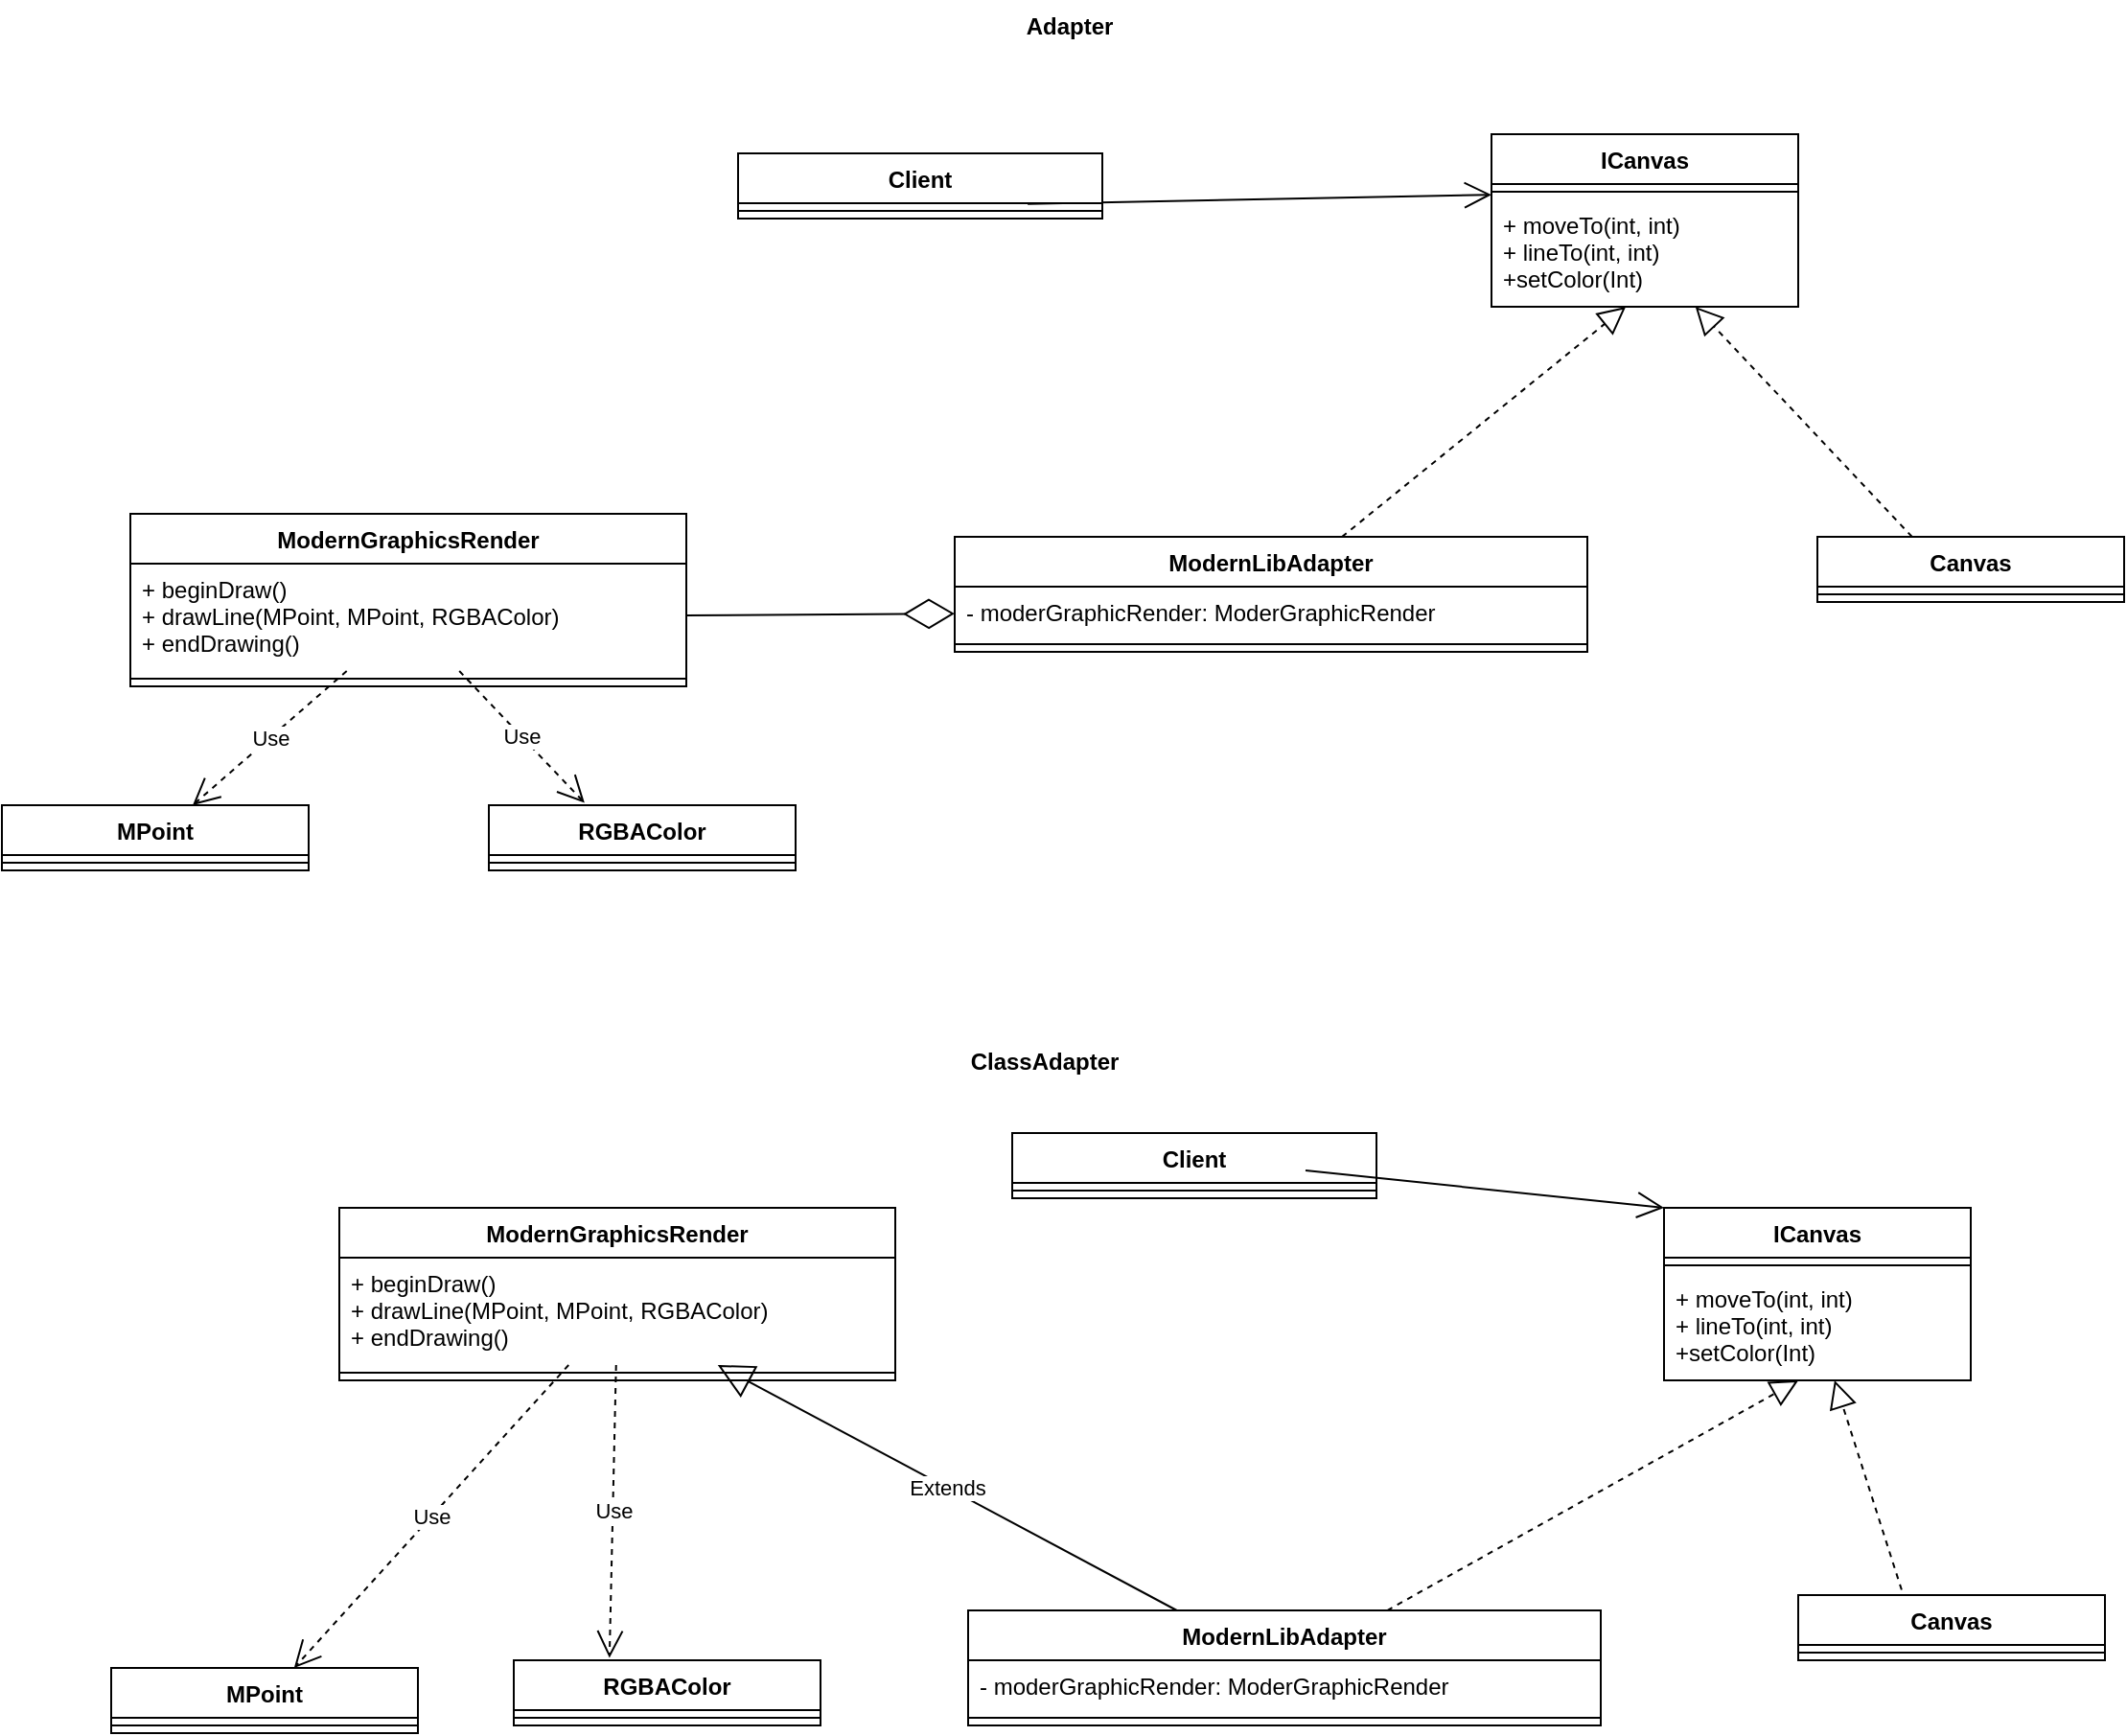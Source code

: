 <mxfile version="13.6.4" type="device"><diagram id="C5RBs43oDa-KdzZeNtuy" name="Page-1"><mxGraphModel dx="2003" dy="1832" grid="1" gridSize="10" guides="1" tooltips="1" connect="1" arrows="1" fold="1" page="1" pageScale="1" pageWidth="827" pageHeight="1169" math="0" shadow="0"><root><mxCell id="WIyWlLk6GJQsqaUBKTNV-0"/><mxCell id="WIyWlLk6GJQsqaUBKTNV-1" parent="WIyWlLk6GJQsqaUBKTNV-0"/><mxCell id="Ew-gWW1gc3b93d69ja5k-5" value="ModernLibAdapter" style="swimlane;fontStyle=1;align=center;verticalAlign=top;childLayout=stackLayout;horizontal=1;startSize=26;horizontalStack=0;resizeParent=1;resizeParentMax=0;resizeLast=0;collapsible=1;marginBottom=0;" vertex="1" parent="WIyWlLk6GJQsqaUBKTNV-1"><mxGeometry x="-330" y="240" width="330" height="60" as="geometry"/></mxCell><mxCell id="Ew-gWW1gc3b93d69ja5k-6" value="- moderGraphicRender: ModerGraphicRender&#xA;" style="text;strokeColor=none;fillColor=none;align=left;verticalAlign=top;spacingLeft=4;spacingRight=4;overflow=hidden;rotatable=0;points=[[0,0.5],[1,0.5]];portConstraint=eastwest;" vertex="1" parent="Ew-gWW1gc3b93d69ja5k-5"><mxGeometry y="26" width="330" height="26" as="geometry"/></mxCell><mxCell id="Ew-gWW1gc3b93d69ja5k-7" value="" style="line;strokeWidth=1;fillColor=none;align=left;verticalAlign=middle;spacingTop=-1;spacingLeft=3;spacingRight=3;rotatable=0;labelPosition=right;points=[];portConstraint=eastwest;" vertex="1" parent="Ew-gWW1gc3b93d69ja5k-5"><mxGeometry y="52" width="330" height="8" as="geometry"/></mxCell><mxCell id="Ew-gWW1gc3b93d69ja5k-13" value="" style="endArrow=block;dashed=1;endFill=0;endSize=12;html=1;entryX=0.438;entryY=1;entryDx=0;entryDy=0;entryPerimeter=0;" edge="1" parent="WIyWlLk6GJQsqaUBKTNV-1" source="Ew-gWW1gc3b93d69ja5k-5" target="Ew-gWW1gc3b93d69ja5k-12"><mxGeometry width="160" relative="1" as="geometry"><mxPoint x="-170" y="210" as="sourcePoint"/><mxPoint x="-10" y="210" as="targetPoint"/></mxGeometry></mxCell><mxCell id="Ew-gWW1gc3b93d69ja5k-14" value="" style="endArrow=diamondThin;endFill=0;endSize=24;html=1;" edge="1" parent="WIyWlLk6GJQsqaUBKTNV-1" source="Ew-gWW1gc3b93d69ja5k-18" target="Ew-gWW1gc3b93d69ja5k-6"><mxGeometry width="160" relative="1" as="geometry"><mxPoint x="-480" y="269" as="sourcePoint"/><mxPoint x="-333" y="282.5" as="targetPoint"/></mxGeometry></mxCell><mxCell id="Ew-gWW1gc3b93d69ja5k-26" value="Use" style="endArrow=open;endSize=12;dashed=1;html=1;" edge="1" parent="WIyWlLk6GJQsqaUBKTNV-1" source="Ew-gWW1gc3b93d69ja5k-18" target="Ew-gWW1gc3b93d69ja5k-33"><mxGeometry width="160" relative="1" as="geometry"><mxPoint x="-630" y="320" as="sourcePoint"/><mxPoint x="-687.5" y="380" as="targetPoint"/></mxGeometry></mxCell><mxCell id="Ew-gWW1gc3b93d69ja5k-27" value="Use" style="endArrow=open;endSize=12;dashed=1;html=1;entryX=0.312;entryY=-0.036;entryDx=0;entryDy=0;entryPerimeter=0;" edge="1" parent="WIyWlLk6GJQsqaUBKTNV-1" source="Ew-gWW1gc3b93d69ja5k-18" target="Ew-gWW1gc3b93d69ja5k-37"><mxGeometry width="160" relative="1" as="geometry"><mxPoint x="-630" y="320" as="sourcePoint"/><mxPoint x="-555.68" y="378.2" as="targetPoint"/></mxGeometry></mxCell><mxCell id="Ew-gWW1gc3b93d69ja5k-37" value="RGBAColor" style="swimlane;fontStyle=1;align=center;verticalAlign=top;childLayout=stackLayout;horizontal=1;startSize=26;horizontalStack=0;resizeParent=1;resizeParentMax=0;resizeLast=0;collapsible=1;marginBottom=0;" vertex="1" parent="WIyWlLk6GJQsqaUBKTNV-1"><mxGeometry x="-573.0" y="380.0" width="160" height="34" as="geometry"/></mxCell><mxCell id="Ew-gWW1gc3b93d69ja5k-39" value="" style="line;strokeWidth=1;fillColor=none;align=left;verticalAlign=middle;spacingTop=-1;spacingLeft=3;spacingRight=3;rotatable=0;labelPosition=right;points=[];portConstraint=eastwest;" vertex="1" parent="Ew-gWW1gc3b93d69ja5k-37"><mxGeometry y="26" width="160" height="8" as="geometry"/></mxCell><mxCell id="Ew-gWW1gc3b93d69ja5k-33" value="MPoint" style="swimlane;fontStyle=1;align=center;verticalAlign=top;childLayout=stackLayout;horizontal=1;startSize=26;horizontalStack=0;resizeParent=1;resizeParentMax=0;resizeLast=0;collapsible=1;marginBottom=0;" vertex="1" parent="WIyWlLk6GJQsqaUBKTNV-1"><mxGeometry x="-827" y="380" width="160" height="34" as="geometry"/></mxCell><mxCell id="Ew-gWW1gc3b93d69ja5k-35" value="" style="line;strokeWidth=1;fillColor=none;align=left;verticalAlign=middle;spacingTop=-1;spacingLeft=3;spacingRight=3;rotatable=0;labelPosition=right;points=[];portConstraint=eastwest;" vertex="1" parent="Ew-gWW1gc3b93d69ja5k-33"><mxGeometry y="26" width="160" height="8" as="geometry"/></mxCell><mxCell id="Ew-gWW1gc3b93d69ja5k-15" value="ModernGraphicsRender" style="swimlane;fontStyle=1;align=center;verticalAlign=top;childLayout=stackLayout;horizontal=1;startSize=26;horizontalStack=0;resizeParent=1;resizeParentMax=0;resizeLast=0;collapsible=1;marginBottom=0;" vertex="1" parent="WIyWlLk6GJQsqaUBKTNV-1"><mxGeometry x="-760" y="228" width="290" height="90" as="geometry"/></mxCell><mxCell id="Ew-gWW1gc3b93d69ja5k-18" value="+ beginDraw()&#xA;+ drawLine(MPoint, MPoint, RGBAColor)&#xA;+ endDrawing()" style="text;strokeColor=none;fillColor=none;align=left;verticalAlign=top;spacingLeft=4;spacingRight=4;overflow=hidden;rotatable=0;points=[[0,0.5],[1,0.5]];portConstraint=eastwest;" vertex="1" parent="Ew-gWW1gc3b93d69ja5k-15"><mxGeometry y="26" width="290" height="56" as="geometry"/></mxCell><mxCell id="Ew-gWW1gc3b93d69ja5k-17" value="" style="line;strokeWidth=1;fillColor=none;align=left;verticalAlign=middle;spacingTop=-1;spacingLeft=3;spacingRight=3;rotatable=0;labelPosition=right;points=[];portConstraint=eastwest;" vertex="1" parent="Ew-gWW1gc3b93d69ja5k-15"><mxGeometry y="82" width="290" height="8" as="geometry"/></mxCell><mxCell id="Ew-gWW1gc3b93d69ja5k-42" value="" style="endArrow=block;dashed=1;endFill=0;endSize=12;html=1;exitX=0.36;exitY=0.256;exitDx=0;exitDy=0;exitPerimeter=0;" edge="1" parent="WIyWlLk6GJQsqaUBKTNV-1" source="Ew-gWW1gc3b93d69ja5k-29" target="Ew-gWW1gc3b93d69ja5k-12"><mxGeometry width="160" relative="1" as="geometry"><mxPoint x="180" y="190" as="sourcePoint"/><mxPoint x="340" y="190" as="targetPoint"/></mxGeometry></mxCell><mxCell id="Ew-gWW1gc3b93d69ja5k-29" value="Canvas" style="swimlane;fontStyle=1;align=center;verticalAlign=top;childLayout=stackLayout;horizontal=1;startSize=26;horizontalStack=0;resizeParent=1;resizeParentMax=0;resizeLast=0;collapsible=1;marginBottom=0;" vertex="1" parent="WIyWlLk6GJQsqaUBKTNV-1"><mxGeometry x="120" y="240" width="160" height="34" as="geometry"/></mxCell><mxCell id="Ew-gWW1gc3b93d69ja5k-31" value="" style="line;strokeWidth=1;fillColor=none;align=left;verticalAlign=middle;spacingTop=-1;spacingLeft=3;spacingRight=3;rotatable=0;labelPosition=right;points=[];portConstraint=eastwest;" vertex="1" parent="Ew-gWW1gc3b93d69ja5k-29"><mxGeometry y="26" width="160" height="8" as="geometry"/></mxCell><mxCell id="Ew-gWW1gc3b93d69ja5k-51" value="Adapter" style="text;align=center;fontStyle=1;verticalAlign=middle;spacingLeft=3;spacingRight=3;strokeColor=none;rotatable=0;points=[[0,0.5],[1,0.5]];portConstraint=eastwest;arcSize=24;" vertex="1" parent="WIyWlLk6GJQsqaUBKTNV-1"><mxGeometry x="-310" y="-40" width="80" height="26" as="geometry"/></mxCell><mxCell id="Ew-gWW1gc3b93d69ja5k-56" value="" style="endArrow=block;dashed=1;endFill=0;endSize=12;html=1;entryX=0.438;entryY=1;entryDx=0;entryDy=0;entryPerimeter=0;" edge="1" parent="WIyWlLk6GJQsqaUBKTNV-1" source="Ew-gWW1gc3b93d69ja5k-53" target="Ew-gWW1gc3b93d69ja5k-72"><mxGeometry width="160" relative="1" as="geometry"><mxPoint x="-183" y="750" as="sourcePoint"/><mxPoint x="-23" y="750" as="targetPoint"/></mxGeometry></mxCell><mxCell id="Ew-gWW1gc3b93d69ja5k-58" value="Use" style="endArrow=open;endSize=12;dashed=1;html=1;" edge="1" parent="WIyWlLk6GJQsqaUBKTNV-1" source="Ew-gWW1gc3b93d69ja5k-65" target="Ew-gWW1gc3b93d69ja5k-62"><mxGeometry width="160" relative="1" as="geometry"><mxPoint x="-643" y="860" as="sourcePoint"/><mxPoint x="-700.5" y="920" as="targetPoint"/></mxGeometry></mxCell><mxCell id="Ew-gWW1gc3b93d69ja5k-59" value="Use" style="endArrow=open;endSize=12;dashed=1;html=1;entryX=0.312;entryY=-0.036;entryDx=0;entryDy=0;entryPerimeter=0;" edge="1" parent="WIyWlLk6GJQsqaUBKTNV-1" source="Ew-gWW1gc3b93d69ja5k-65" target="Ew-gWW1gc3b93d69ja5k-60"><mxGeometry width="160" relative="1" as="geometry"><mxPoint x="-643" y="860" as="sourcePoint"/><mxPoint x="-568.68" y="918.2" as="targetPoint"/></mxGeometry></mxCell><mxCell id="Ew-gWW1gc3b93d69ja5k-67" value="" style="endArrow=block;dashed=1;endFill=0;endSize=12;html=1;exitX=0.36;exitY=0.256;exitDx=0;exitDy=0;exitPerimeter=0;" edge="1" parent="WIyWlLk6GJQsqaUBKTNV-1" source="Ew-gWW1gc3b93d69ja5k-68" target="Ew-gWW1gc3b93d69ja5k-72"><mxGeometry width="160" relative="1" as="geometry"><mxPoint x="167" y="730" as="sourcePoint"/><mxPoint x="327" y="730" as="targetPoint"/></mxGeometry></mxCell><mxCell id="Ew-gWW1gc3b93d69ja5k-76" value="ClassAdapter" style="text;align=center;fontStyle=1;verticalAlign=middle;spacingLeft=3;spacingRight=3;strokeColor=none;rotatable=0;points=[[0,0.5],[1,0.5]];portConstraint=eastwest;arcSize=24;" vertex="1" parent="WIyWlLk6GJQsqaUBKTNV-1"><mxGeometry x="-323" y="500" width="80" height="26" as="geometry"/></mxCell><mxCell id="Ew-gWW1gc3b93d69ja5k-77" value="Extends" style="endArrow=block;endSize=16;endFill=0;html=1;" edge="1" parent="WIyWlLk6GJQsqaUBKTNV-1" source="Ew-gWW1gc3b93d69ja5k-53" target="Ew-gWW1gc3b93d69ja5k-65"><mxGeometry width="160" relative="1" as="geometry"><mxPoint x="-290" y="750" as="sourcePoint"/><mxPoint x="-130" y="750" as="targetPoint"/></mxGeometry></mxCell><mxCell id="Ew-gWW1gc3b93d69ja5k-53" value="ModernLibAdapter" style="swimlane;fontStyle=1;align=center;verticalAlign=top;childLayout=stackLayout;horizontal=1;startSize=26;horizontalStack=0;resizeParent=1;resizeParentMax=0;resizeLast=0;collapsible=1;marginBottom=0;" vertex="1" parent="WIyWlLk6GJQsqaUBKTNV-1"><mxGeometry x="-323" y="800" width="330" height="60" as="geometry"/></mxCell><mxCell id="Ew-gWW1gc3b93d69ja5k-54" value="- moderGraphicRender: ModerGraphicRender&#xA;" style="text;strokeColor=none;fillColor=none;align=left;verticalAlign=top;spacingLeft=4;spacingRight=4;overflow=hidden;rotatable=0;points=[[0,0.5],[1,0.5]];portConstraint=eastwest;" vertex="1" parent="Ew-gWW1gc3b93d69ja5k-53"><mxGeometry y="26" width="330" height="26" as="geometry"/></mxCell><mxCell id="Ew-gWW1gc3b93d69ja5k-55" value="" style="line;strokeWidth=1;fillColor=none;align=left;verticalAlign=middle;spacingTop=-1;spacingLeft=3;spacingRight=3;rotatable=0;labelPosition=right;points=[];portConstraint=eastwest;" vertex="1" parent="Ew-gWW1gc3b93d69ja5k-53"><mxGeometry y="52" width="330" height="8" as="geometry"/></mxCell><mxCell id="Ew-gWW1gc3b93d69ja5k-70" value="ICanvas" style="swimlane;fontStyle=1;align=center;verticalAlign=top;childLayout=stackLayout;horizontal=1;startSize=26;horizontalStack=0;resizeParent=1;resizeParentMax=0;resizeLast=0;collapsible=1;marginBottom=0;" vertex="1" parent="WIyWlLk6GJQsqaUBKTNV-1"><mxGeometry x="40" y="590" width="160" height="90" as="geometry"/></mxCell><mxCell id="Ew-gWW1gc3b93d69ja5k-71" value="" style="line;strokeWidth=1;fillColor=none;align=left;verticalAlign=middle;spacingTop=-1;spacingLeft=3;spacingRight=3;rotatable=0;labelPosition=right;points=[];portConstraint=eastwest;" vertex="1" parent="Ew-gWW1gc3b93d69ja5k-70"><mxGeometry y="26" width="160" height="8" as="geometry"/></mxCell><mxCell id="Ew-gWW1gc3b93d69ja5k-72" value="+ moveTo(int, int)&#xA;+ lineTo(int, int)&#xA;+setColor(Int)&#xA;" style="text;strokeColor=none;fillColor=none;align=left;verticalAlign=top;spacingLeft=4;spacingRight=4;overflow=hidden;rotatable=0;points=[[0,0.5],[1,0.5]];portConstraint=eastwest;" vertex="1" parent="Ew-gWW1gc3b93d69ja5k-70"><mxGeometry y="34" width="160" height="56" as="geometry"/></mxCell><mxCell id="Ew-gWW1gc3b93d69ja5k-64" value="ModernGraphicsRender" style="swimlane;fontStyle=1;align=center;verticalAlign=top;childLayout=stackLayout;horizontal=1;startSize=26;horizontalStack=0;resizeParent=1;resizeParentMax=0;resizeLast=0;collapsible=1;marginBottom=0;" vertex="1" parent="WIyWlLk6GJQsqaUBKTNV-1"><mxGeometry x="-651" y="590" width="290" height="90" as="geometry"/></mxCell><mxCell id="Ew-gWW1gc3b93d69ja5k-65" value="+ beginDraw()&#xA;+ drawLine(MPoint, MPoint, RGBAColor)&#xA;+ endDrawing()" style="text;strokeColor=none;fillColor=none;align=left;verticalAlign=top;spacingLeft=4;spacingRight=4;overflow=hidden;rotatable=0;points=[[0,0.5],[1,0.5]];portConstraint=eastwest;" vertex="1" parent="Ew-gWW1gc3b93d69ja5k-64"><mxGeometry y="26" width="290" height="56" as="geometry"/></mxCell><mxCell id="Ew-gWW1gc3b93d69ja5k-66" value="" style="line;strokeWidth=1;fillColor=none;align=left;verticalAlign=middle;spacingTop=-1;spacingLeft=3;spacingRight=3;rotatable=0;labelPosition=right;points=[];portConstraint=eastwest;" vertex="1" parent="Ew-gWW1gc3b93d69ja5k-64"><mxGeometry y="82" width="290" height="8" as="geometry"/></mxCell><mxCell id="Ew-gWW1gc3b93d69ja5k-60" value="RGBAColor" style="swimlane;fontStyle=1;align=center;verticalAlign=top;childLayout=stackLayout;horizontal=1;startSize=26;horizontalStack=0;resizeParent=1;resizeParentMax=0;resizeLast=0;collapsible=1;marginBottom=0;" vertex="1" parent="WIyWlLk6GJQsqaUBKTNV-1"><mxGeometry x="-560.0" y="826.0" width="160" height="34" as="geometry"/></mxCell><mxCell id="Ew-gWW1gc3b93d69ja5k-61" value="" style="line;strokeWidth=1;fillColor=none;align=left;verticalAlign=middle;spacingTop=-1;spacingLeft=3;spacingRight=3;rotatable=0;labelPosition=right;points=[];portConstraint=eastwest;" vertex="1" parent="Ew-gWW1gc3b93d69ja5k-60"><mxGeometry y="26" width="160" height="8" as="geometry"/></mxCell><mxCell id="Ew-gWW1gc3b93d69ja5k-62" value="MPoint" style="swimlane;fontStyle=1;align=center;verticalAlign=top;childLayout=stackLayout;horizontal=1;startSize=26;horizontalStack=0;resizeParent=1;resizeParentMax=0;resizeLast=0;collapsible=1;marginBottom=0;" vertex="1" parent="WIyWlLk6GJQsqaUBKTNV-1"><mxGeometry x="-770" y="830" width="160" height="34" as="geometry"/></mxCell><mxCell id="Ew-gWW1gc3b93d69ja5k-63" value="" style="line;strokeWidth=1;fillColor=none;align=left;verticalAlign=middle;spacingTop=-1;spacingLeft=3;spacingRight=3;rotatable=0;labelPosition=right;points=[];portConstraint=eastwest;" vertex="1" parent="Ew-gWW1gc3b93d69ja5k-62"><mxGeometry y="26" width="160" height="8" as="geometry"/></mxCell><mxCell id="Ew-gWW1gc3b93d69ja5k-68" value="Canvas" style="swimlane;fontStyle=1;align=center;verticalAlign=top;childLayout=stackLayout;horizontal=1;startSize=26;horizontalStack=0;resizeParent=1;resizeParentMax=0;resizeLast=0;collapsible=1;marginBottom=0;" vertex="1" parent="WIyWlLk6GJQsqaUBKTNV-1"><mxGeometry x="110" y="792" width="160" height="34" as="geometry"/></mxCell><mxCell id="Ew-gWW1gc3b93d69ja5k-69" value="" style="line;strokeWidth=1;fillColor=none;align=left;verticalAlign=middle;spacingTop=-1;spacingLeft=3;spacingRight=3;rotatable=0;labelPosition=right;points=[];portConstraint=eastwest;" vertex="1" parent="Ew-gWW1gc3b93d69ja5k-68"><mxGeometry y="26" width="160" height="8" as="geometry"/></mxCell><mxCell id="Ew-gWW1gc3b93d69ja5k-79" value="" style="endArrow=open;endFill=1;endSize=12;html=1;exitX=0.795;exitY=0.042;exitDx=0;exitDy=0;exitPerimeter=0;" edge="1" parent="WIyWlLk6GJQsqaUBKTNV-1" source="Ew-gWW1gc3b93d69ja5k-45" target="Ew-gWW1gc3b93d69ja5k-11"><mxGeometry width="160" relative="1" as="geometry"><mxPoint x="-210" y="60" as="sourcePoint"/><mxPoint x="-10" y="66" as="targetPoint"/></mxGeometry></mxCell><mxCell id="Ew-gWW1gc3b93d69ja5k-43" value="Client" style="swimlane;fontStyle=1;align=center;verticalAlign=top;childLayout=stackLayout;horizontal=1;startSize=26;horizontalStack=0;resizeParent=1;resizeParentMax=0;resizeLast=0;collapsible=1;marginBottom=0;" vertex="1" parent="WIyWlLk6GJQsqaUBKTNV-1"><mxGeometry x="-443" y="40" width="190" height="34" as="geometry"/></mxCell><mxCell id="Ew-gWW1gc3b93d69ja5k-45" value="" style="line;strokeWidth=1;fillColor=none;align=left;verticalAlign=middle;spacingTop=-1;spacingLeft=3;spacingRight=3;rotatable=0;labelPosition=right;points=[];portConstraint=eastwest;" vertex="1" parent="Ew-gWW1gc3b93d69ja5k-43"><mxGeometry y="26" width="190" height="8" as="geometry"/></mxCell><mxCell id="Ew-gWW1gc3b93d69ja5k-9" value="ICanvas" style="swimlane;fontStyle=1;align=center;verticalAlign=top;childLayout=stackLayout;horizontal=1;startSize=26;horizontalStack=0;resizeParent=1;resizeParentMax=0;resizeLast=0;collapsible=1;marginBottom=0;" vertex="1" parent="WIyWlLk6GJQsqaUBKTNV-1"><mxGeometry x="-50" y="30" width="160" height="90" as="geometry"/></mxCell><mxCell id="Ew-gWW1gc3b93d69ja5k-11" value="" style="line;strokeWidth=1;fillColor=none;align=left;verticalAlign=middle;spacingTop=-1;spacingLeft=3;spacingRight=3;rotatable=0;labelPosition=right;points=[];portConstraint=eastwest;" vertex="1" parent="Ew-gWW1gc3b93d69ja5k-9"><mxGeometry y="26" width="160" height="8" as="geometry"/></mxCell><mxCell id="Ew-gWW1gc3b93d69ja5k-12" value="+ moveTo(int, int)&#xA;+ lineTo(int, int)&#xA;+setColor(Int)&#xA;" style="text;strokeColor=none;fillColor=none;align=left;verticalAlign=top;spacingLeft=4;spacingRight=4;overflow=hidden;rotatable=0;points=[[0,0.5],[1,0.5]];portConstraint=eastwest;" vertex="1" parent="Ew-gWW1gc3b93d69ja5k-9"><mxGeometry y="34" width="160" height="56" as="geometry"/></mxCell><mxCell id="Ew-gWW1gc3b93d69ja5k-74" value="Client" style="swimlane;fontStyle=1;align=center;verticalAlign=top;childLayout=stackLayout;horizontal=1;startSize=26;horizontalStack=0;resizeParent=1;resizeParentMax=0;resizeLast=0;collapsible=1;marginBottom=0;" vertex="1" parent="WIyWlLk6GJQsqaUBKTNV-1"><mxGeometry x="-300" y="551" width="190" height="34" as="geometry"/></mxCell><mxCell id="Ew-gWW1gc3b93d69ja5k-80" value="" style="endArrow=open;endFill=1;endSize=12;html=1;entryX=0;entryY=0;entryDx=0;entryDy=0;" edge="1" parent="Ew-gWW1gc3b93d69ja5k-74" target="Ew-gWW1gc3b93d69ja5k-70"><mxGeometry width="160" relative="1" as="geometry"><mxPoint x="153" y="19.5" as="sourcePoint"/><mxPoint x="313" y="19.5" as="targetPoint"/></mxGeometry></mxCell><mxCell id="Ew-gWW1gc3b93d69ja5k-75" value="" style="line;strokeWidth=1;fillColor=none;align=left;verticalAlign=middle;spacingTop=-1;spacingLeft=3;spacingRight=3;rotatable=0;labelPosition=right;points=[];portConstraint=eastwest;" vertex="1" parent="Ew-gWW1gc3b93d69ja5k-74"><mxGeometry y="26" width="190" height="8" as="geometry"/></mxCell></root></mxGraphModel></diagram></mxfile>